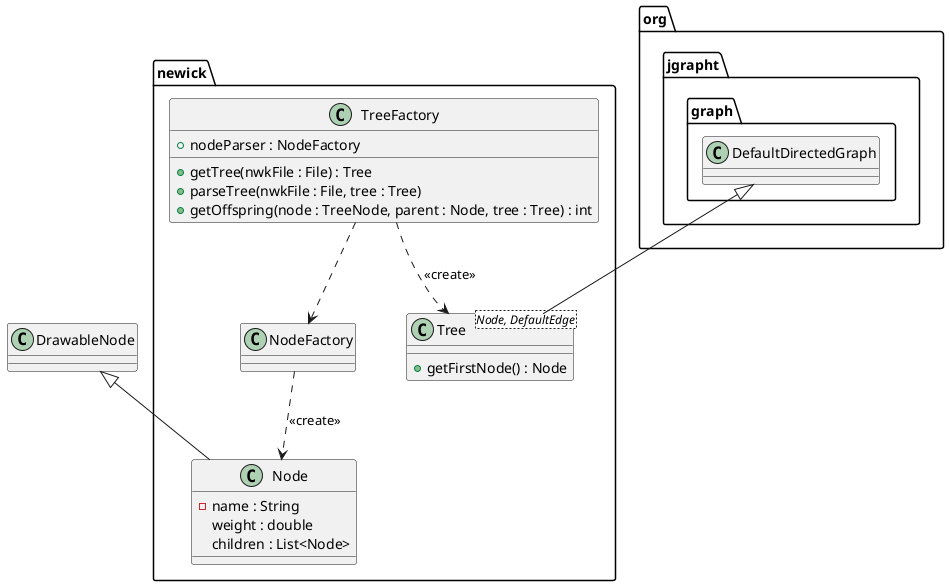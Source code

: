 @startuml

class newick.Node extends DrawableNode {
    - name : String
    weight : double
    children : List<Node>
}
class newick.NodeFactory
class newick.Tree<Node, DefaultEdge> extends org.jgrapht.graph.DefaultDirectedGraph {
    +getFirstNode() : Node
}
class newick.TreeFactory {
    + nodeParser : NodeFactory

    +getTree(nwkFile : File) : Tree
    +parseTree(nwkFile : File, tree : Tree)
    +getOffspring(node : TreeNode, parent : Node, tree : Tree) : int
}

newick.TreeFactory ..> newick.Tree : << create >>
newick.TreeFactory ..> newick.NodeFactory
newick.NodeFactory ..> newick.Node : << create >>


@enduml
